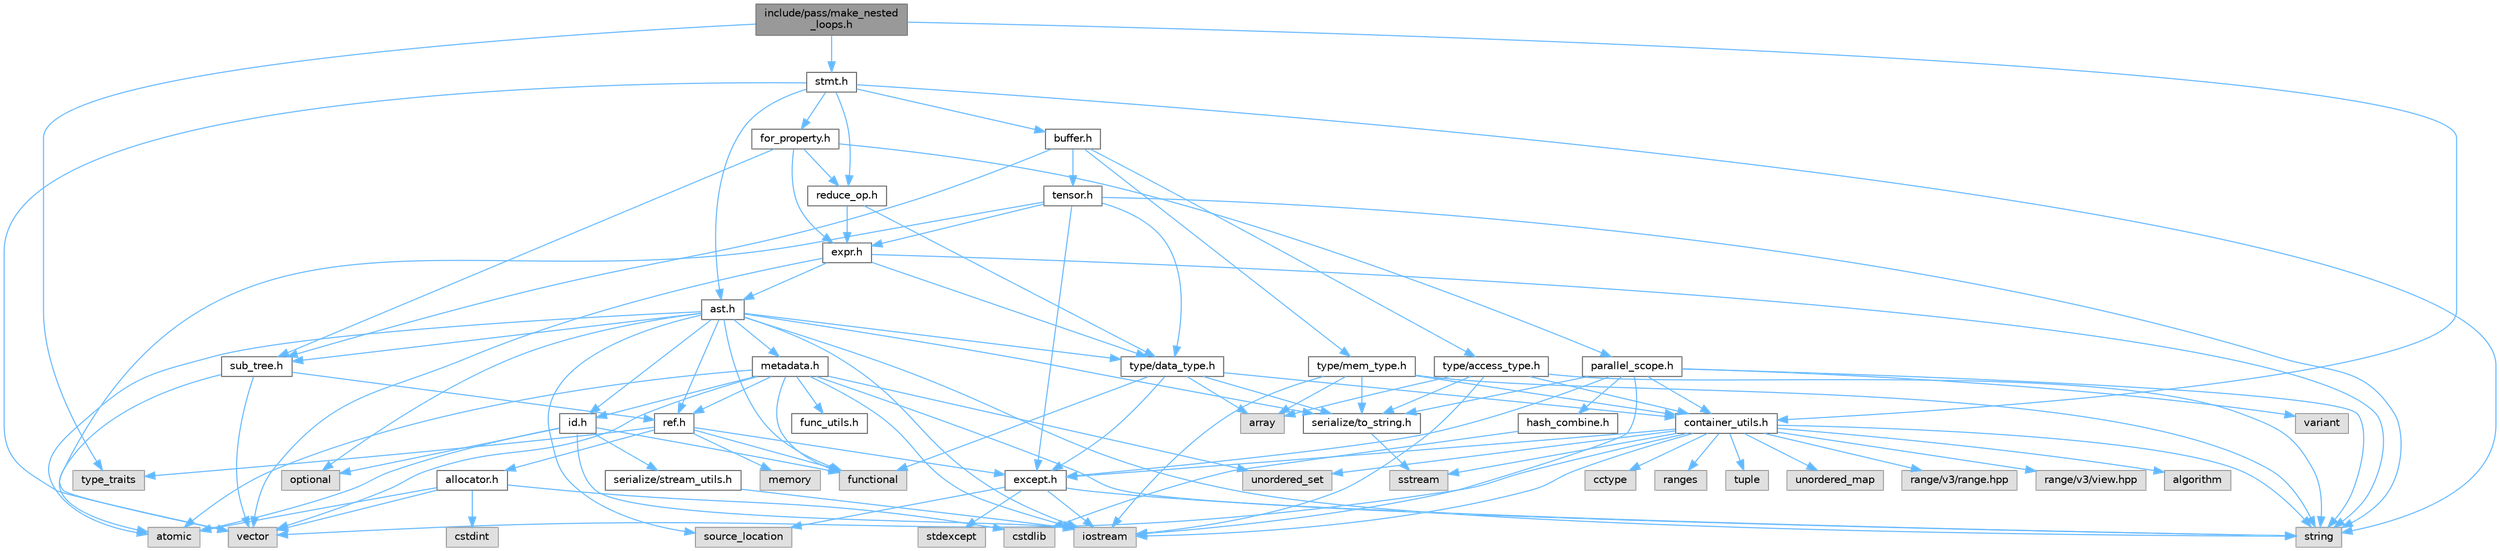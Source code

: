 digraph "include/pass/make_nested_loops.h"
{
 // LATEX_PDF_SIZE
  bgcolor="transparent";
  edge [fontname=Helvetica,fontsize=10,labelfontname=Helvetica,labelfontsize=10];
  node [fontname=Helvetica,fontsize=10,shape=box,height=0.2,width=0.4];
  Node1 [label="include/pass/make_nested\l_loops.h",height=0.2,width=0.4,color="gray40", fillcolor="grey60", style="filled", fontcolor="black",tooltip=" "];
  Node1 -> Node2 [color="steelblue1",style="solid"];
  Node2 [label="type_traits",height=0.2,width=0.4,color="grey60", fillcolor="#E0E0E0", style="filled",tooltip=" "];
  Node1 -> Node3 [color="steelblue1",style="solid"];
  Node3 [label="container_utils.h",height=0.2,width=0.4,color="grey40", fillcolor="white", style="filled",URL="$container__utils_8h.html",tooltip=" "];
  Node3 -> Node4 [color="steelblue1",style="solid"];
  Node4 [label="algorithm",height=0.2,width=0.4,color="grey60", fillcolor="#E0E0E0", style="filled",tooltip=" "];
  Node3 -> Node5 [color="steelblue1",style="solid"];
  Node5 [label="cctype",height=0.2,width=0.4,color="grey60", fillcolor="#E0E0E0", style="filled",tooltip=" "];
  Node3 -> Node6 [color="steelblue1",style="solid"];
  Node6 [label="iostream",height=0.2,width=0.4,color="grey60", fillcolor="#E0E0E0", style="filled",tooltip=" "];
  Node3 -> Node7 [color="steelblue1",style="solid"];
  Node7 [label="ranges",height=0.2,width=0.4,color="grey60", fillcolor="#E0E0E0", style="filled",tooltip=" "];
  Node3 -> Node8 [color="steelblue1",style="solid"];
  Node8 [label="sstream",height=0.2,width=0.4,color="grey60", fillcolor="#E0E0E0", style="filled",tooltip=" "];
  Node3 -> Node9 [color="steelblue1",style="solid"];
  Node9 [label="string",height=0.2,width=0.4,color="grey60", fillcolor="#E0E0E0", style="filled",tooltip=" "];
  Node3 -> Node10 [color="steelblue1",style="solid"];
  Node10 [label="tuple",height=0.2,width=0.4,color="grey60", fillcolor="#E0E0E0", style="filled",tooltip=" "];
  Node3 -> Node11 [color="steelblue1",style="solid"];
  Node11 [label="unordered_map",height=0.2,width=0.4,color="grey60", fillcolor="#E0E0E0", style="filled",tooltip=" "];
  Node3 -> Node12 [color="steelblue1",style="solid"];
  Node12 [label="unordered_set",height=0.2,width=0.4,color="grey60", fillcolor="#E0E0E0", style="filled",tooltip=" "];
  Node3 -> Node13 [color="steelblue1",style="solid"];
  Node13 [label="vector",height=0.2,width=0.4,color="grey60", fillcolor="#E0E0E0", style="filled",tooltip=" "];
  Node3 -> Node14 [color="steelblue1",style="solid"];
  Node14 [label="range/v3/range.hpp",height=0.2,width=0.4,color="grey60", fillcolor="#E0E0E0", style="filled",tooltip=" "];
  Node3 -> Node15 [color="steelblue1",style="solid"];
  Node15 [label="range/v3/view.hpp",height=0.2,width=0.4,color="grey60", fillcolor="#E0E0E0", style="filled",tooltip=" "];
  Node3 -> Node16 [color="steelblue1",style="solid"];
  Node16 [label="except.h",height=0.2,width=0.4,color="grey40", fillcolor="white", style="filled",URL="$except_8h.html",tooltip=" "];
  Node16 -> Node6 [color="steelblue1",style="solid"];
  Node16 -> Node17 [color="steelblue1",style="solid"];
  Node17 [label="source_location",height=0.2,width=0.4,color="grey60", fillcolor="#E0E0E0", style="filled",tooltip=" "];
  Node16 -> Node18 [color="steelblue1",style="solid"];
  Node18 [label="stdexcept",height=0.2,width=0.4,color="grey60", fillcolor="#E0E0E0", style="filled",tooltip=" "];
  Node16 -> Node9 [color="steelblue1",style="solid"];
  Node1 -> Node19 [color="steelblue1",style="solid"];
  Node19 [label="stmt.h",height=0.2,width=0.4,color="grey40", fillcolor="white", style="filled",URL="$stmt_8h.html",tooltip=" "];
  Node19 -> Node9 [color="steelblue1",style="solid"];
  Node19 -> Node13 [color="steelblue1",style="solid"];
  Node19 -> Node20 [color="steelblue1",style="solid"];
  Node20 [label="ast.h",height=0.2,width=0.4,color="grey40", fillcolor="white", style="filled",URL="$ast_8h.html",tooltip=" "];
  Node20 -> Node21 [color="steelblue1",style="solid"];
  Node21 [label="atomic",height=0.2,width=0.4,color="grey60", fillcolor="#E0E0E0", style="filled",tooltip=" "];
  Node20 -> Node22 [color="steelblue1",style="solid"];
  Node22 [label="functional",height=0.2,width=0.4,color="grey60", fillcolor="#E0E0E0", style="filled",tooltip=" "];
  Node20 -> Node6 [color="steelblue1",style="solid"];
  Node20 -> Node23 [color="steelblue1",style="solid"];
  Node23 [label="optional",height=0.2,width=0.4,color="grey60", fillcolor="#E0E0E0", style="filled",tooltip=" "];
  Node20 -> Node17 [color="steelblue1",style="solid"];
  Node20 -> Node9 [color="steelblue1",style="solid"];
  Node20 -> Node24 [color="steelblue1",style="solid"];
  Node24 [label="id.h",height=0.2,width=0.4,color="grey40", fillcolor="white", style="filled",URL="$id_8h.html",tooltip=" "];
  Node24 -> Node21 [color="steelblue1",style="solid"];
  Node24 -> Node22 [color="steelblue1",style="solid"];
  Node24 -> Node6 [color="steelblue1",style="solid"];
  Node24 -> Node23 [color="steelblue1",style="solid"];
  Node24 -> Node25 [color="steelblue1",style="solid"];
  Node25 [label="serialize/stream_utils.h",height=0.2,width=0.4,color="grey40", fillcolor="white", style="filled",URL="$stream__utils_8h.html",tooltip=" "];
  Node25 -> Node6 [color="steelblue1",style="solid"];
  Node20 -> Node26 [color="steelblue1",style="solid"];
  Node26 [label="metadata.h",height=0.2,width=0.4,color="grey40", fillcolor="white", style="filled",URL="$metadata_8h.html",tooltip=" "];
  Node26 -> Node21 [color="steelblue1",style="solid"];
  Node26 -> Node22 [color="steelblue1",style="solid"];
  Node26 -> Node6 [color="steelblue1",style="solid"];
  Node26 -> Node9 [color="steelblue1",style="solid"];
  Node26 -> Node12 [color="steelblue1",style="solid"];
  Node26 -> Node13 [color="steelblue1",style="solid"];
  Node26 -> Node27 [color="steelblue1",style="solid"];
  Node27 [label="func_utils.h",height=0.2,width=0.4,color="grey40", fillcolor="white", style="filled",URL="$func__utils_8h.html",tooltip=" "];
  Node26 -> Node24 [color="steelblue1",style="solid"];
  Node26 -> Node28 [color="steelblue1",style="solid"];
  Node28 [label="ref.h",height=0.2,width=0.4,color="grey40", fillcolor="white", style="filled",URL="$ref_8h.html",tooltip=" "];
  Node28 -> Node22 [color="steelblue1",style="solid"];
  Node28 -> Node29 [color="steelblue1",style="solid"];
  Node29 [label="memory",height=0.2,width=0.4,color="grey60", fillcolor="#E0E0E0", style="filled",tooltip=" "];
  Node28 -> Node2 [color="steelblue1",style="solid"];
  Node28 -> Node30 [color="steelblue1",style="solid"];
  Node30 [label="allocator.h",height=0.2,width=0.4,color="grey40", fillcolor="white", style="filled",URL="$allocator_8h.html",tooltip=" "];
  Node30 -> Node21 [color="steelblue1",style="solid"];
  Node30 -> Node31 [color="steelblue1",style="solid"];
  Node31 [label="cstdint",height=0.2,width=0.4,color="grey60", fillcolor="#E0E0E0", style="filled",tooltip=" "];
  Node30 -> Node32 [color="steelblue1",style="solid"];
  Node32 [label="cstdlib",height=0.2,width=0.4,color="grey60", fillcolor="#E0E0E0", style="filled",tooltip=" "];
  Node30 -> Node13 [color="steelblue1",style="solid"];
  Node28 -> Node16 [color="steelblue1",style="solid"];
  Node20 -> Node28 [color="steelblue1",style="solid"];
  Node20 -> Node33 [color="steelblue1",style="solid"];
  Node33 [label="serialize/to_string.h",height=0.2,width=0.4,color="grey40", fillcolor="white", style="filled",URL="$to__string_8h.html",tooltip=" "];
  Node33 -> Node8 [color="steelblue1",style="solid"];
  Node20 -> Node34 [color="steelblue1",style="solid"];
  Node34 [label="sub_tree.h",height=0.2,width=0.4,color="grey40", fillcolor="white", style="filled",URL="$sub__tree_8h.html",tooltip=" "];
  Node34 -> Node21 [color="steelblue1",style="solid"];
  Node34 -> Node13 [color="steelblue1",style="solid"];
  Node34 -> Node28 [color="steelblue1",style="solid"];
  Node20 -> Node35 [color="steelblue1",style="solid"];
  Node35 [label="type/data_type.h",height=0.2,width=0.4,color="grey40", fillcolor="white", style="filled",URL="$data__type_8h.html",tooltip=" "];
  Node35 -> Node36 [color="steelblue1",style="solid"];
  Node36 [label="array",height=0.2,width=0.4,color="grey60", fillcolor="#E0E0E0", style="filled",tooltip=" "];
  Node35 -> Node22 [color="steelblue1",style="solid"];
  Node35 -> Node3 [color="steelblue1",style="solid"];
  Node35 -> Node16 [color="steelblue1",style="solid"];
  Node35 -> Node33 [color="steelblue1",style="solid"];
  Node19 -> Node37 [color="steelblue1",style="solid"];
  Node37 [label="buffer.h",height=0.2,width=0.4,color="grey40", fillcolor="white", style="filled",URL="$buffer_8h.html",tooltip=" "];
  Node37 -> Node34 [color="steelblue1",style="solid"];
  Node37 -> Node38 [color="steelblue1",style="solid"];
  Node38 [label="tensor.h",height=0.2,width=0.4,color="grey40", fillcolor="white", style="filled",URL="$tensor_8h.html",tooltip=" "];
  Node38 -> Node9 [color="steelblue1",style="solid"];
  Node38 -> Node13 [color="steelblue1",style="solid"];
  Node38 -> Node16 [color="steelblue1",style="solid"];
  Node38 -> Node39 [color="steelblue1",style="solid"];
  Node39 [label="expr.h",height=0.2,width=0.4,color="grey40", fillcolor="white", style="filled",URL="$expr_8h.html",tooltip=" "];
  Node39 -> Node9 [color="steelblue1",style="solid"];
  Node39 -> Node13 [color="steelblue1",style="solid"];
  Node39 -> Node20 [color="steelblue1",style="solid"];
  Node39 -> Node35 [color="steelblue1",style="solid"];
  Node38 -> Node35 [color="steelblue1",style="solid"];
  Node37 -> Node40 [color="steelblue1",style="solid"];
  Node40 [label="type/access_type.h",height=0.2,width=0.4,color="grey40", fillcolor="white", style="filled",URL="$access__type_8h.html",tooltip=" "];
  Node40 -> Node36 [color="steelblue1",style="solid"];
  Node40 -> Node6 [color="steelblue1",style="solid"];
  Node40 -> Node9 [color="steelblue1",style="solid"];
  Node40 -> Node3 [color="steelblue1",style="solid"];
  Node40 -> Node33 [color="steelblue1",style="solid"];
  Node37 -> Node41 [color="steelblue1",style="solid"];
  Node41 [label="type/mem_type.h",height=0.2,width=0.4,color="grey40", fillcolor="white", style="filled",URL="$mem__type_8h.html",tooltip=" "];
  Node41 -> Node36 [color="steelblue1",style="solid"];
  Node41 -> Node6 [color="steelblue1",style="solid"];
  Node41 -> Node9 [color="steelblue1",style="solid"];
  Node41 -> Node3 [color="steelblue1",style="solid"];
  Node41 -> Node33 [color="steelblue1",style="solid"];
  Node19 -> Node42 [color="steelblue1",style="solid"];
  Node42 [label="for_property.h",height=0.2,width=0.4,color="grey40", fillcolor="white", style="filled",URL="$for__property_8h.html",tooltip=" "];
  Node42 -> Node39 [color="steelblue1",style="solid"];
  Node42 -> Node43 [color="steelblue1",style="solid"];
  Node43 [label="parallel_scope.h",height=0.2,width=0.4,color="grey40", fillcolor="white", style="filled",URL="$parallel__scope_8h.html",tooltip=" "];
  Node43 -> Node6 [color="steelblue1",style="solid"];
  Node43 -> Node9 [color="steelblue1",style="solid"];
  Node43 -> Node44 [color="steelblue1",style="solid"];
  Node44 [label="variant",height=0.2,width=0.4,color="grey60", fillcolor="#E0E0E0", style="filled",tooltip=" "];
  Node43 -> Node3 [color="steelblue1",style="solid"];
  Node43 -> Node16 [color="steelblue1",style="solid"];
  Node43 -> Node45 [color="steelblue1",style="solid"];
  Node45 [label="hash_combine.h",height=0.2,width=0.4,color="grey40", fillcolor="white", style="filled",URL="$hash__combine_8h.html",tooltip=" "];
  Node45 -> Node32 [color="steelblue1",style="solid"];
  Node43 -> Node33 [color="steelblue1",style="solid"];
  Node42 -> Node46 [color="steelblue1",style="solid"];
  Node46 [label="reduce_op.h",height=0.2,width=0.4,color="grey40", fillcolor="white", style="filled",URL="$reduce__op_8h.html",tooltip=" "];
  Node46 -> Node39 [color="steelblue1",style="solid"];
  Node46 -> Node35 [color="steelblue1",style="solid"];
  Node42 -> Node34 [color="steelblue1",style="solid"];
  Node19 -> Node46 [color="steelblue1",style="solid"];
}
